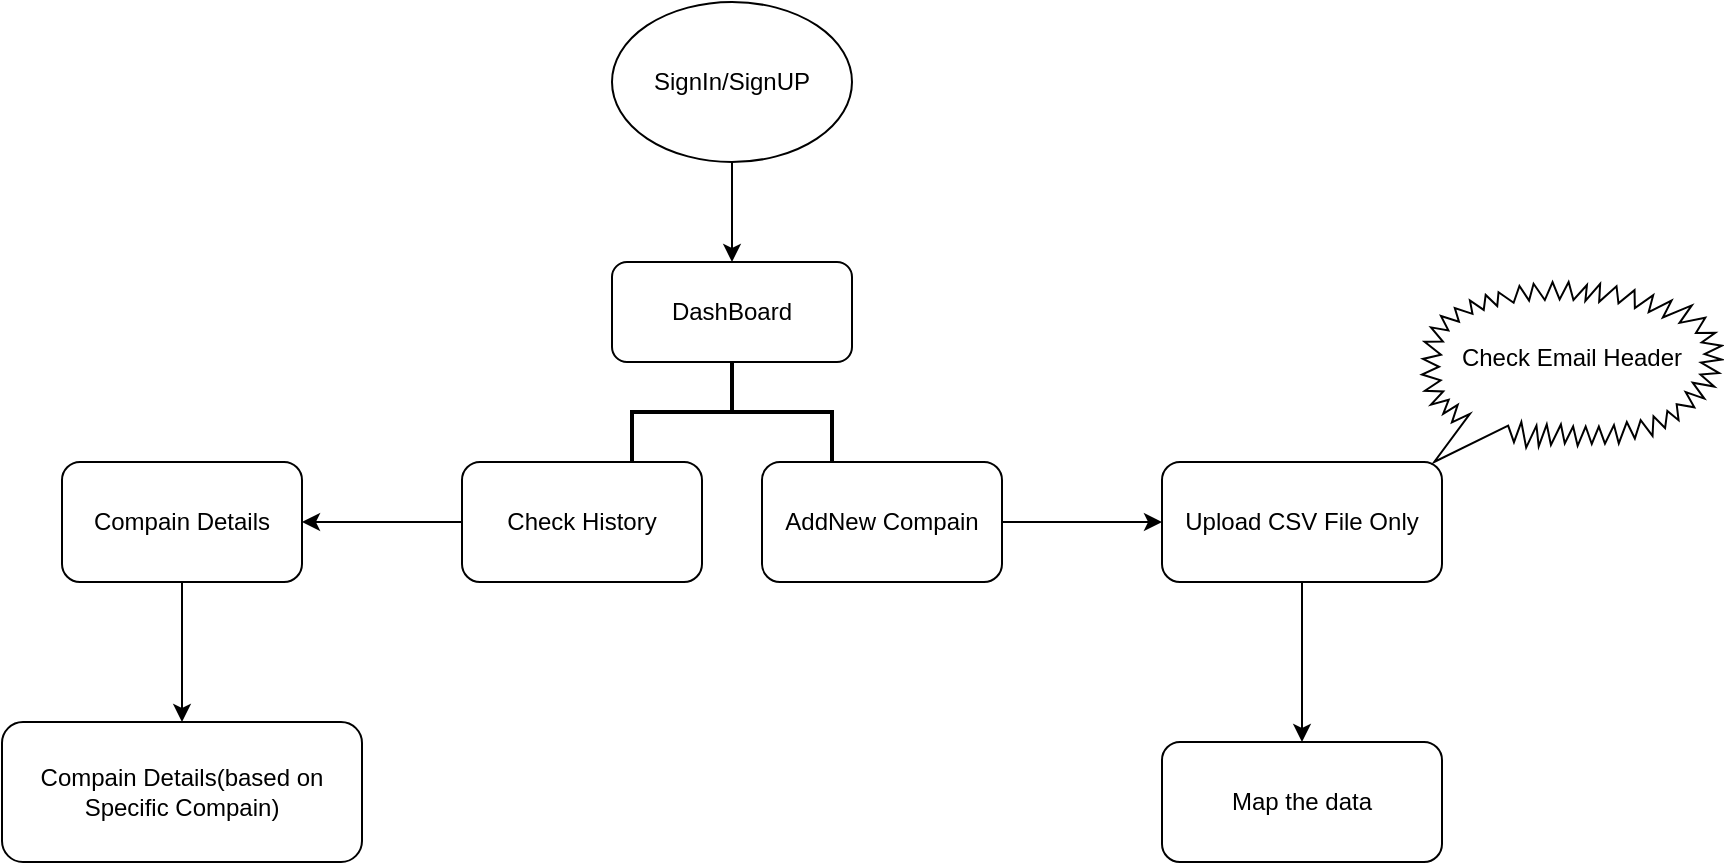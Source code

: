 <mxfile version="25.0.3">
  <diagram name="Page-1" id="yAvOY6v_R_DVjkY3Rf0n">
    <mxGraphModel dx="1035" dy="1655" grid="1" gridSize="10" guides="1" tooltips="1" connect="1" arrows="1" fold="1" page="1" pageScale="1" pageWidth="850" pageHeight="1100" math="0" shadow="0">
      <root>
        <mxCell id="0" />
        <mxCell id="1" parent="0" />
        <mxCell id="ksr5oNeSZPBKfkLmr4XX-3" value="" style="edgeStyle=orthogonalEdgeStyle;rounded=0;orthogonalLoop=1;jettySize=auto;html=1;" edge="1" parent="1" source="ksr5oNeSZPBKfkLmr4XX-1" target="ksr5oNeSZPBKfkLmr4XX-2">
          <mxGeometry relative="1" as="geometry" />
        </mxCell>
        <mxCell id="ksr5oNeSZPBKfkLmr4XX-1" value="SignIn/SignUP" style="ellipse;whiteSpace=wrap;html=1;" vertex="1" parent="1">
          <mxGeometry x="365" y="-1060" width="120" height="80" as="geometry" />
        </mxCell>
        <mxCell id="ksr5oNeSZPBKfkLmr4XX-2" value="DashBoard" style="rounded=1;whiteSpace=wrap;html=1;" vertex="1" parent="1">
          <mxGeometry x="365" y="-930" width="120" height="50" as="geometry" />
        </mxCell>
        <mxCell id="ksr5oNeSZPBKfkLmr4XX-33" value="" style="edgeStyle=orthogonalEdgeStyle;rounded=0;orthogonalLoop=1;jettySize=auto;html=1;" edge="1" parent="1" source="ksr5oNeSZPBKfkLmr4XX-10" target="ksr5oNeSZPBKfkLmr4XX-32">
          <mxGeometry relative="1" as="geometry" />
        </mxCell>
        <mxCell id="ksr5oNeSZPBKfkLmr4XX-10" value="AddNew Compain" style="whiteSpace=wrap;html=1;rounded=1;" vertex="1" parent="1">
          <mxGeometry x="440" y="-830" width="120" height="60" as="geometry" />
        </mxCell>
        <mxCell id="ksr5oNeSZPBKfkLmr4XX-29" value="" style="edgeStyle=orthogonalEdgeStyle;rounded=0;orthogonalLoop=1;jettySize=auto;html=1;" edge="1" parent="1" source="ksr5oNeSZPBKfkLmr4XX-14" target="ksr5oNeSZPBKfkLmr4XX-28">
          <mxGeometry relative="1" as="geometry" />
        </mxCell>
        <mxCell id="ksr5oNeSZPBKfkLmr4XX-14" value="Check History" style="rounded=1;whiteSpace=wrap;html=1;" vertex="1" parent="1">
          <mxGeometry x="290" y="-830" width="120" height="60" as="geometry" />
        </mxCell>
        <mxCell id="ksr5oNeSZPBKfkLmr4XX-23" value="" style="strokeWidth=2;html=1;shape=mxgraph.flowchart.annotation_2;align=left;labelPosition=right;pointerEvents=1;direction=south;" vertex="1" parent="1">
          <mxGeometry x="375" y="-880" width="100" height="50" as="geometry" />
        </mxCell>
        <mxCell id="ksr5oNeSZPBKfkLmr4XX-31" value="" style="edgeStyle=orthogonalEdgeStyle;rounded=0;orthogonalLoop=1;jettySize=auto;html=1;" edge="1" parent="1" source="ksr5oNeSZPBKfkLmr4XX-28" target="ksr5oNeSZPBKfkLmr4XX-30">
          <mxGeometry relative="1" as="geometry" />
        </mxCell>
        <mxCell id="ksr5oNeSZPBKfkLmr4XX-28" value="Compain Details" style="whiteSpace=wrap;html=1;rounded=1;" vertex="1" parent="1">
          <mxGeometry x="90" y="-830" width="120" height="60" as="geometry" />
        </mxCell>
        <mxCell id="ksr5oNeSZPBKfkLmr4XX-30" value="Compain Details(based on Specific Compain)" style="whiteSpace=wrap;html=1;rounded=1;" vertex="1" parent="1">
          <mxGeometry x="60" y="-700" width="180" height="70" as="geometry" />
        </mxCell>
        <mxCell id="ksr5oNeSZPBKfkLmr4XX-35" value="" style="edgeStyle=orthogonalEdgeStyle;rounded=0;orthogonalLoop=1;jettySize=auto;html=1;" edge="1" parent="1" source="ksr5oNeSZPBKfkLmr4XX-32" target="ksr5oNeSZPBKfkLmr4XX-34">
          <mxGeometry relative="1" as="geometry" />
        </mxCell>
        <mxCell id="ksr5oNeSZPBKfkLmr4XX-32" value="Upload CSV File Only" style="whiteSpace=wrap;html=1;rounded=1;" vertex="1" parent="1">
          <mxGeometry x="640" y="-830" width="140" height="60" as="geometry" />
        </mxCell>
        <mxCell id="ksr5oNeSZPBKfkLmr4XX-34" value="Map the data" style="whiteSpace=wrap;html=1;rounded=1;" vertex="1" parent="1">
          <mxGeometry x="640" y="-690" width="140" height="60" as="geometry" />
        </mxCell>
        <mxCell id="ksr5oNeSZPBKfkLmr4XX-36" value="Check Email Header&lt;div&gt;&lt;br&gt;&lt;/div&gt;" style="whiteSpace=wrap;html=1;shape=mxgraph.basic.loud_callout" vertex="1" parent="1">
          <mxGeometry x="770" y="-920" width="150" height="90" as="geometry" />
        </mxCell>
      </root>
    </mxGraphModel>
  </diagram>
</mxfile>
